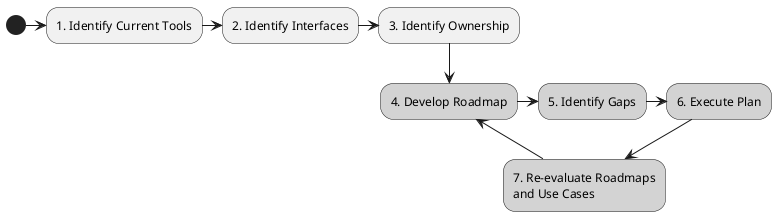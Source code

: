 @startuml
(*)  -right-> "1. Identify Current Tools"
-right-> "2. Identify Interfaces"
-right-> "3. Identify Ownership"
-down-> "4. Develop Roadmap" #lightgray
-right-> "5. Identify Gaps" #lightgray
-right-> "6. Execute Plan" #lightgray
-down-> "7. Re-evaluate Roadmaps\nand Use Cases" #lightgray
-up-> "4. Develop Roadmap"
@enduml

